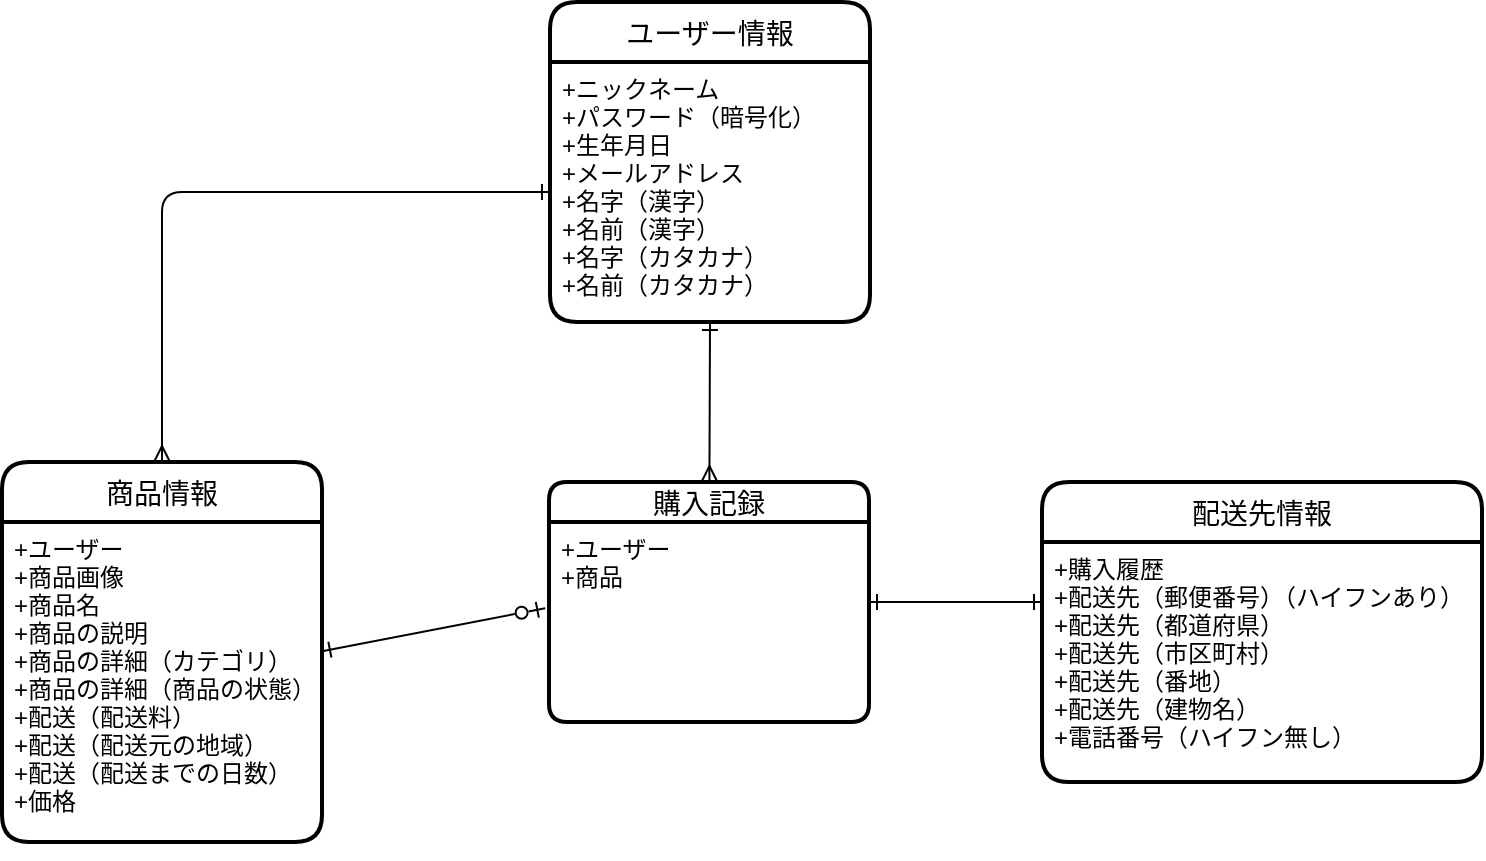 <mxfile>
    <diagram id="PcUCJ84KPgmosfgXoS0V" name="ページ1">
        <mxGraphModel dx="757" dy="611" grid="1" gridSize="10" guides="1" tooltips="1" connect="1" arrows="1" fold="1" page="1" pageScale="1" pageWidth="827" pageHeight="1169" math="0" shadow="0">
            <root>
                <mxCell id="0"/>
                <mxCell id="1" parent="0"/>
                <mxCell id="2" value="ユーザー情報" style="swimlane;childLayout=stackLayout;horizontal=1;startSize=30;horizontalStack=0;rounded=1;fontSize=14;fontStyle=0;strokeWidth=2;resizeParent=0;resizeLast=1;shadow=0;dashed=0;align=center;" vertex="1" parent="1">
                    <mxGeometry x="334" y="40" width="160" height="160" as="geometry"/>
                </mxCell>
                <mxCell id="3" value="+ニックネーム&#10;+パスワード（暗号化）&#10;+生年月日&#10;+メールアドレス&#10;+名字（漢字）&#10;+名前（漢字）&#10;+名字（カタカナ）&#10;+名前（カタカナ）" style="align=left;strokeColor=none;fillColor=none;spacingLeft=4;fontSize=12;verticalAlign=top;resizable=0;rotatable=0;part=1;" vertex="1" parent="2">
                    <mxGeometry y="30" width="160" height="130" as="geometry"/>
                </mxCell>
                <mxCell id="29" style="edgeStyle=none;html=1;exitX=0.5;exitY=0;exitDx=0;exitDy=0;entryX=0;entryY=0.5;entryDx=0;entryDy=0;endArrow=ERone;endFill=0;startArrow=ERmany;startFill=0;" edge="1" parent="1" source="4" target="3">
                    <mxGeometry relative="1" as="geometry">
                        <Array as="points">
                            <mxPoint x="140" y="135"/>
                        </Array>
                    </mxGeometry>
                </mxCell>
                <mxCell id="4" value="商品情報" style="swimlane;childLayout=stackLayout;horizontal=1;startSize=30;horizontalStack=0;rounded=1;fontSize=14;fontStyle=0;strokeWidth=2;resizeParent=0;resizeLast=1;shadow=0;dashed=0;align=center;" vertex="1" parent="1">
                    <mxGeometry x="60" y="270" width="160" height="190" as="geometry"/>
                </mxCell>
                <mxCell id="28" style="edgeStyle=none;html=1;" edge="1" parent="4" source="5" target="4">
                    <mxGeometry relative="1" as="geometry"/>
                </mxCell>
                <mxCell id="5" value="+ユーザー&#10;+商品画像&#10;+商品名&#10;+商品の説明&#10;+商品の詳細（カテゴリ）&#10;+商品の詳細（商品の状態）&#10;+配送（配送料）&#10;+配送（配送元の地域）&#10;+配送（配送までの日数）&#10;+価格" style="align=left;strokeColor=none;fillColor=none;spacingLeft=4;fontSize=12;verticalAlign=top;resizable=0;rotatable=0;part=1;" vertex="1" parent="4">
                    <mxGeometry y="30" width="160" height="160" as="geometry"/>
                </mxCell>
                <mxCell id="31" style="edgeStyle=none;html=1;entryX=0.5;entryY=1;entryDx=0;entryDy=0;startArrow=ERmany;startFill=0;endArrow=ERone;endFill=0;" edge="1" parent="1" source="8" target="3">
                    <mxGeometry relative="1" as="geometry"/>
                </mxCell>
                <mxCell id="39" style="edgeStyle=none;html=1;entryX=0;entryY=0.25;entryDx=0;entryDy=0;startArrow=ERone;startFill=0;endArrow=ERone;endFill=0;" edge="1" parent="1" source="8" target="15">
                    <mxGeometry relative="1" as="geometry"/>
                </mxCell>
                <mxCell id="8" value="購入記録" style="swimlane;childLayout=stackLayout;horizontal=1;startSize=20;horizontalStack=0;rounded=1;fontSize=14;fontStyle=0;strokeWidth=2;resizeParent=0;resizeLast=1;shadow=0;dashed=0;align=center;" vertex="1" parent="1">
                    <mxGeometry x="333.5" y="280" width="160" height="120" as="geometry"/>
                </mxCell>
                <mxCell id="9" value="+ユーザー&#10;+商品" style="align=left;strokeColor=none;fillColor=none;spacingLeft=4;fontSize=12;verticalAlign=top;resizable=0;rotatable=0;part=1;" vertex="1" parent="8">
                    <mxGeometry y="20" width="160" height="100" as="geometry"/>
                </mxCell>
                <mxCell id="14" value="配送先情報" style="swimlane;childLayout=stackLayout;horizontal=1;startSize=30;horizontalStack=0;rounded=1;fontSize=14;fontStyle=0;strokeWidth=2;resizeParent=0;resizeLast=1;shadow=0;dashed=0;align=center;" vertex="1" parent="1">
                    <mxGeometry x="580" y="280" width="220" height="150" as="geometry"/>
                </mxCell>
                <mxCell id="15" value="+購入履歴&#10;+配送先（郵便番号）（ハイフンあり）&#10;+配送先（都道府県）&#10;+配送先（市区町村）&#10;+配送先（番地）&#10;+配送先（建物名）&#10;+電話番号（ハイフン無し）" style="align=left;strokeColor=none;fillColor=none;spacingLeft=4;fontSize=12;verticalAlign=top;resizable=0;rotatable=0;part=1;" vertex="1" parent="14">
                    <mxGeometry y="30" width="220" height="120" as="geometry"/>
                </mxCell>
                <mxCell id="37" style="edgeStyle=none;html=1;entryX=-0.012;entryY=0.431;entryDx=0;entryDy=0;entryPerimeter=0;startArrow=ERone;startFill=0;endArrow=ERzeroToOne;endFill=0;" edge="1" parent="1" source="5" target="9">
                    <mxGeometry relative="1" as="geometry">
                        <mxPoint x="230" y="343" as="sourcePoint"/>
                    </mxGeometry>
                </mxCell>
            </root>
        </mxGraphModel>
    </diagram>
</mxfile>